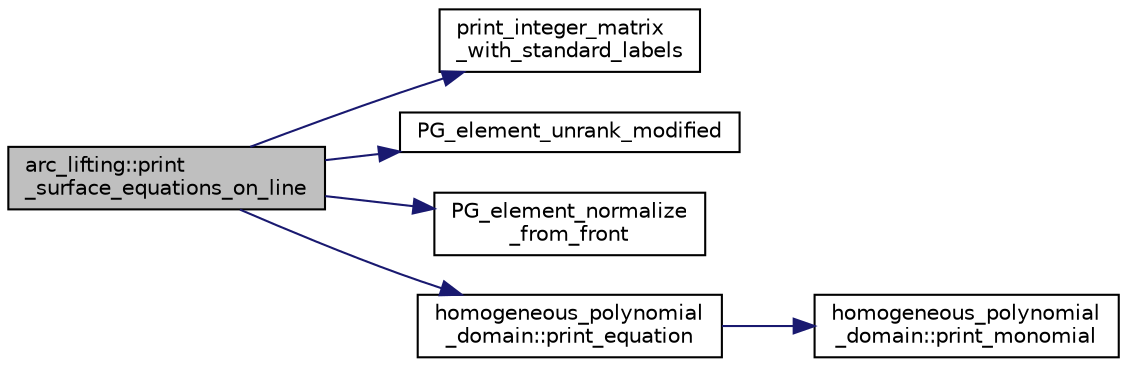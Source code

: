 digraph "arc_lifting::print_surface_equations_on_line"
{
  edge [fontname="Helvetica",fontsize="10",labelfontname="Helvetica",labelfontsize="10"];
  node [fontname="Helvetica",fontsize="10",shape=record];
  rankdir="LR";
  Node1292 [label="arc_lifting::print\l_surface_equations_on_line",height=0.2,width=0.4,color="black", fillcolor="grey75", style="filled", fontcolor="black"];
  Node1292 -> Node1293 [color="midnightblue",fontsize="10",style="solid",fontname="Helvetica"];
  Node1293 [label="print_integer_matrix\l_with_standard_labels",height=0.2,width=0.4,color="black", fillcolor="white", style="filled",URL="$d5/db4/io__and__os_8h.html#ad39c343d865ff89a5aad3c689280ad09"];
  Node1292 -> Node1294 [color="midnightblue",fontsize="10",style="solid",fontname="Helvetica"];
  Node1294 [label="PG_element_unrank_modified",height=0.2,width=0.4,color="black", fillcolor="white", style="filled",URL="$d4/d67/geometry_8h.html#a83ae9b605d496f6a90345303f6efae64"];
  Node1292 -> Node1295 [color="midnightblue",fontsize="10",style="solid",fontname="Helvetica"];
  Node1295 [label="PG_element_normalize\l_from_front",height=0.2,width=0.4,color="black", fillcolor="white", style="filled",URL="$d4/d67/geometry_8h.html#af675caf5f9975573455c8d93cb56bf95"];
  Node1292 -> Node1296 [color="midnightblue",fontsize="10",style="solid",fontname="Helvetica"];
  Node1296 [label="homogeneous_polynomial\l_domain::print_equation",height=0.2,width=0.4,color="black", fillcolor="white", style="filled",URL="$d2/da7/classhomogeneous__polynomial__domain.html#a39fe7da58a442801d7c8be1121a57bfe"];
  Node1296 -> Node1297 [color="midnightblue",fontsize="10",style="solid",fontname="Helvetica"];
  Node1297 [label="homogeneous_polynomial\l_domain::print_monomial",height=0.2,width=0.4,color="black", fillcolor="white", style="filled",URL="$d2/da7/classhomogeneous__polynomial__domain.html#aba45b13898b259a147e45bf92a622fd8"];
}
